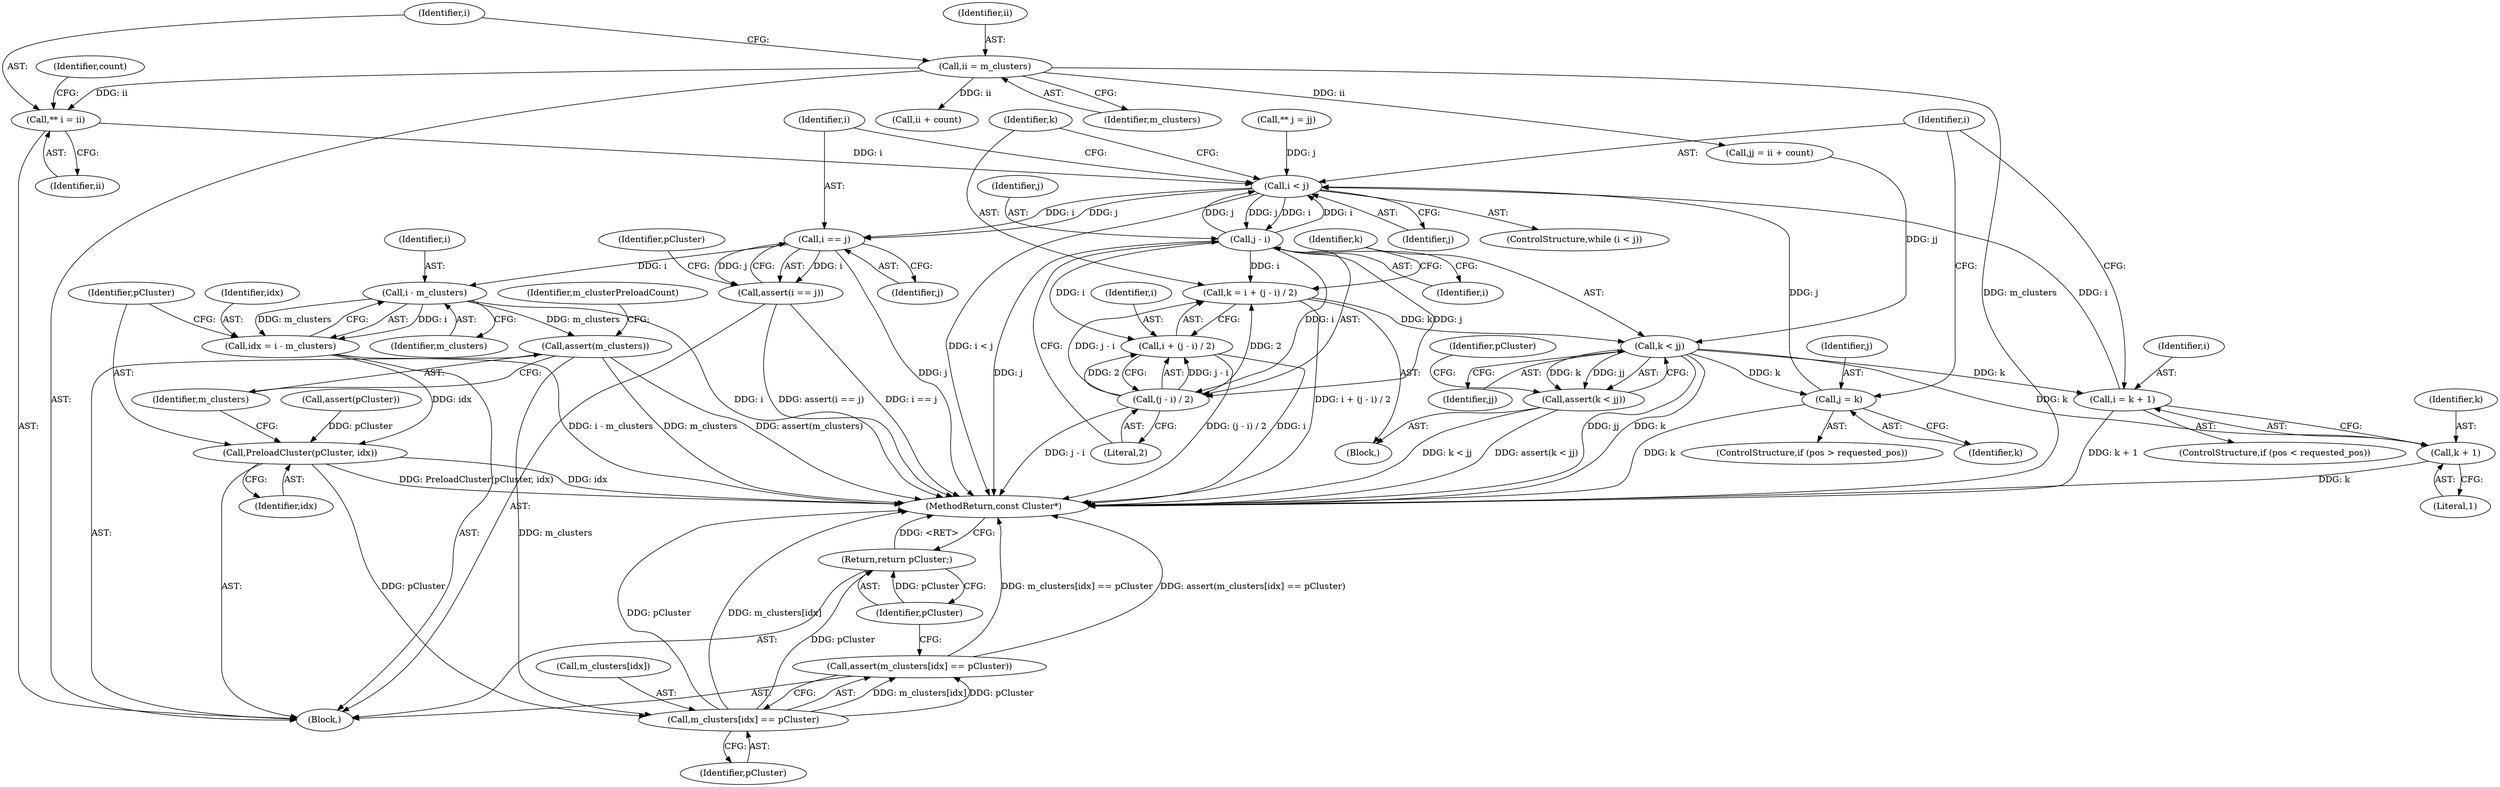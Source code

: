 digraph "1_Android_04839626ed859623901ebd3a5fd483982186b59d_42@pointer" {
"1000113" [label="(Call,** i = ii)"];
"1000109" [label="(Call,ii = m_clusters)"];
"1000132" [label="(Call,i < j)"];
"1000141" [label="(Call,j - i)"];
"1000136" [label="(Call,k = i + (j - i) / 2)"];
"1000146" [label="(Call,k < jj)"];
"1000145" [label="(Call,assert(k < jj))"];
"1000167" [label="(Call,i = k + 1)"];
"1000169" [label="(Call,k + 1)"];
"1000177" [label="(Call,j = k)"];
"1000138" [label="(Call,i + (j - i) / 2)"];
"1000140" [label="(Call,(j - i) / 2)"];
"1000184" [label="(Call,i == j)"];
"1000183" [label="(Call,assert(i == j))"];
"1000199" [label="(Call,i - m_clusters)"];
"1000197" [label="(Call,idx = i - m_clusters)"];
"1000202" [label="(Call,PreloadCluster(pCluster, idx))"];
"1000212" [label="(Call,m_clusters[idx] == pCluster)"];
"1000211" [label="(Call,assert(m_clusters[idx] == pCluster))"];
"1000217" [label="(Return,return pCluster;)"];
"1000205" [label="(Call,assert(m_clusters))"];
"1000136" [label="(Call,k = i + (j - i) / 2)"];
"1000147" [label="(Identifier,k)"];
"1000109" [label="(Call,ii = m_clusters)"];
"1000183" [label="(Call,assert(i == j))"];
"1000203" [label="(Identifier,pCluster)"];
"1000169" [label="(Call,k + 1)"];
"1000186" [label="(Identifier,j)"];
"1000142" [label="(Identifier,j)"];
"1000197" [label="(Call,idx = i - m_clusters)"];
"1000218" [label="(Identifier,pCluster)"];
"1000173" [label="(ControlStructure,if (pos > requested_pos))"];
"1000167" [label="(Call,i = k + 1)"];
"1000178" [label="(Identifier,j)"];
"1000205" [label="(Call,assert(m_clusters))"];
"1000206" [label="(Identifier,m_clusters)"];
"1000216" [label="(Identifier,pCluster)"];
"1000145" [label="(Call,assert(k < jj))"];
"1000219" [label="(MethodReturn,const Cluster*)"];
"1000134" [label="(Identifier,j)"];
"1000202" [label="(Call,PreloadCluster(pCluster, idx))"];
"1000137" [label="(Identifier,k)"];
"1000111" [label="(Identifier,m_clusters)"];
"1000133" [label="(Identifier,i)"];
"1000138" [label="(Call,i + (j - i) / 2)"];
"1000148" [label="(Identifier,jj)"];
"1000204" [label="(Identifier,idx)"];
"1000213" [label="(Call,m_clusters[idx])"];
"1000143" [label="(Identifier,i)"];
"1000185" [label="(Identifier,i)"];
"1000131" [label="(ControlStructure,while (i < j))"];
"1000194" [label="(Call,assert(pCluster))"];
"1000132" [label="(Call,i < j)"];
"1000102" [label="(Block,)"];
"1000198" [label="(Identifier,idx)"];
"1000184" [label="(Call,i == j)"];
"1000201" [label="(Identifier,m_clusters)"];
"1000200" [label="(Identifier,i)"];
"1000144" [label="(Literal,2)"];
"1000135" [label="(Block,)"];
"1000150" [label="(Identifier,pCluster)"];
"1000179" [label="(Identifier,k)"];
"1000139" [label="(Identifier,i)"];
"1000146" [label="(Call,k < jj)"];
"1000163" [label="(ControlStructure,if (pos < requested_pos))"];
"1000199" [label="(Call,i - m_clusters)"];
"1000170" [label="(Identifier,k)"];
"1000212" [label="(Call,m_clusters[idx] == pCluster)"];
"1000124" [label="(Call,ii + count)"];
"1000177" [label="(Call,j = k)"];
"1000110" [label="(Identifier,ii)"];
"1000113" [label="(Call,** i = ii)"];
"1000128" [label="(Call,** j = jj)"];
"1000217" [label="(Return,return pCluster;)"];
"1000115" [label="(Identifier,ii)"];
"1000168" [label="(Identifier,i)"];
"1000188" [label="(Identifier,pCluster)"];
"1000211" [label="(Call,assert(m_clusters[idx] == pCluster))"];
"1000122" [label="(Call,jj = ii + count)"];
"1000140" [label="(Call,(j - i) / 2)"];
"1000209" [label="(Identifier,m_clusterPreloadCount)"];
"1000141" [label="(Call,j - i)"];
"1000171" [label="(Literal,1)"];
"1000114" [label="(Identifier,i)"];
"1000118" [label="(Identifier,count)"];
"1000113" -> "1000102"  [label="AST: "];
"1000113" -> "1000115"  [label="CFG: "];
"1000114" -> "1000113"  [label="AST: "];
"1000115" -> "1000113"  [label="AST: "];
"1000118" -> "1000113"  [label="CFG: "];
"1000109" -> "1000113"  [label="DDG: ii"];
"1000113" -> "1000132"  [label="DDG: i"];
"1000109" -> "1000102"  [label="AST: "];
"1000109" -> "1000111"  [label="CFG: "];
"1000110" -> "1000109"  [label="AST: "];
"1000111" -> "1000109"  [label="AST: "];
"1000114" -> "1000109"  [label="CFG: "];
"1000109" -> "1000219"  [label="DDG: m_clusters"];
"1000109" -> "1000122"  [label="DDG: ii"];
"1000109" -> "1000124"  [label="DDG: ii"];
"1000132" -> "1000131"  [label="AST: "];
"1000132" -> "1000134"  [label="CFG: "];
"1000133" -> "1000132"  [label="AST: "];
"1000134" -> "1000132"  [label="AST: "];
"1000137" -> "1000132"  [label="CFG: "];
"1000185" -> "1000132"  [label="CFG: "];
"1000132" -> "1000219"  [label="DDG: i < j"];
"1000167" -> "1000132"  [label="DDG: i"];
"1000141" -> "1000132"  [label="DDG: i"];
"1000141" -> "1000132"  [label="DDG: j"];
"1000177" -> "1000132"  [label="DDG: j"];
"1000128" -> "1000132"  [label="DDG: j"];
"1000132" -> "1000141"  [label="DDG: j"];
"1000132" -> "1000141"  [label="DDG: i"];
"1000132" -> "1000184"  [label="DDG: i"];
"1000132" -> "1000184"  [label="DDG: j"];
"1000141" -> "1000140"  [label="AST: "];
"1000141" -> "1000143"  [label="CFG: "];
"1000142" -> "1000141"  [label="AST: "];
"1000143" -> "1000141"  [label="AST: "];
"1000144" -> "1000141"  [label="CFG: "];
"1000141" -> "1000219"  [label="DDG: j"];
"1000141" -> "1000136"  [label="DDG: i"];
"1000141" -> "1000138"  [label="DDG: i"];
"1000141" -> "1000140"  [label="DDG: j"];
"1000141" -> "1000140"  [label="DDG: i"];
"1000136" -> "1000135"  [label="AST: "];
"1000136" -> "1000138"  [label="CFG: "];
"1000137" -> "1000136"  [label="AST: "];
"1000138" -> "1000136"  [label="AST: "];
"1000147" -> "1000136"  [label="CFG: "];
"1000136" -> "1000219"  [label="DDG: i + (j - i) / 2"];
"1000140" -> "1000136"  [label="DDG: j - i"];
"1000140" -> "1000136"  [label="DDG: 2"];
"1000136" -> "1000146"  [label="DDG: k"];
"1000146" -> "1000145"  [label="AST: "];
"1000146" -> "1000148"  [label="CFG: "];
"1000147" -> "1000146"  [label="AST: "];
"1000148" -> "1000146"  [label="AST: "];
"1000145" -> "1000146"  [label="CFG: "];
"1000146" -> "1000219"  [label="DDG: jj"];
"1000146" -> "1000219"  [label="DDG: k"];
"1000146" -> "1000145"  [label="DDG: k"];
"1000146" -> "1000145"  [label="DDG: jj"];
"1000122" -> "1000146"  [label="DDG: jj"];
"1000146" -> "1000167"  [label="DDG: k"];
"1000146" -> "1000169"  [label="DDG: k"];
"1000146" -> "1000177"  [label="DDG: k"];
"1000145" -> "1000135"  [label="AST: "];
"1000150" -> "1000145"  [label="CFG: "];
"1000145" -> "1000219"  [label="DDG: k < jj"];
"1000145" -> "1000219"  [label="DDG: assert(k < jj)"];
"1000167" -> "1000163"  [label="AST: "];
"1000167" -> "1000169"  [label="CFG: "];
"1000168" -> "1000167"  [label="AST: "];
"1000169" -> "1000167"  [label="AST: "];
"1000133" -> "1000167"  [label="CFG: "];
"1000167" -> "1000219"  [label="DDG: k + 1"];
"1000169" -> "1000171"  [label="CFG: "];
"1000170" -> "1000169"  [label="AST: "];
"1000171" -> "1000169"  [label="AST: "];
"1000169" -> "1000219"  [label="DDG: k"];
"1000177" -> "1000173"  [label="AST: "];
"1000177" -> "1000179"  [label="CFG: "];
"1000178" -> "1000177"  [label="AST: "];
"1000179" -> "1000177"  [label="AST: "];
"1000133" -> "1000177"  [label="CFG: "];
"1000177" -> "1000219"  [label="DDG: k"];
"1000138" -> "1000140"  [label="CFG: "];
"1000139" -> "1000138"  [label="AST: "];
"1000140" -> "1000138"  [label="AST: "];
"1000138" -> "1000219"  [label="DDG: i"];
"1000138" -> "1000219"  [label="DDG: (j - i) / 2"];
"1000140" -> "1000138"  [label="DDG: j - i"];
"1000140" -> "1000138"  [label="DDG: 2"];
"1000140" -> "1000144"  [label="CFG: "];
"1000144" -> "1000140"  [label="AST: "];
"1000140" -> "1000219"  [label="DDG: j - i"];
"1000184" -> "1000183"  [label="AST: "];
"1000184" -> "1000186"  [label="CFG: "];
"1000185" -> "1000184"  [label="AST: "];
"1000186" -> "1000184"  [label="AST: "];
"1000183" -> "1000184"  [label="CFG: "];
"1000184" -> "1000219"  [label="DDG: j"];
"1000184" -> "1000183"  [label="DDG: i"];
"1000184" -> "1000183"  [label="DDG: j"];
"1000184" -> "1000199"  [label="DDG: i"];
"1000183" -> "1000102"  [label="AST: "];
"1000188" -> "1000183"  [label="CFG: "];
"1000183" -> "1000219"  [label="DDG: i == j"];
"1000183" -> "1000219"  [label="DDG: assert(i == j)"];
"1000199" -> "1000197"  [label="AST: "];
"1000199" -> "1000201"  [label="CFG: "];
"1000200" -> "1000199"  [label="AST: "];
"1000201" -> "1000199"  [label="AST: "];
"1000197" -> "1000199"  [label="CFG: "];
"1000199" -> "1000219"  [label="DDG: i"];
"1000199" -> "1000197"  [label="DDG: i"];
"1000199" -> "1000197"  [label="DDG: m_clusters"];
"1000199" -> "1000205"  [label="DDG: m_clusters"];
"1000197" -> "1000102"  [label="AST: "];
"1000198" -> "1000197"  [label="AST: "];
"1000203" -> "1000197"  [label="CFG: "];
"1000197" -> "1000219"  [label="DDG: i - m_clusters"];
"1000197" -> "1000202"  [label="DDG: idx"];
"1000202" -> "1000102"  [label="AST: "];
"1000202" -> "1000204"  [label="CFG: "];
"1000203" -> "1000202"  [label="AST: "];
"1000204" -> "1000202"  [label="AST: "];
"1000206" -> "1000202"  [label="CFG: "];
"1000202" -> "1000219"  [label="DDG: PreloadCluster(pCluster, idx)"];
"1000202" -> "1000219"  [label="DDG: idx"];
"1000194" -> "1000202"  [label="DDG: pCluster"];
"1000202" -> "1000212"  [label="DDG: pCluster"];
"1000212" -> "1000211"  [label="AST: "];
"1000212" -> "1000216"  [label="CFG: "];
"1000213" -> "1000212"  [label="AST: "];
"1000216" -> "1000212"  [label="AST: "];
"1000211" -> "1000212"  [label="CFG: "];
"1000212" -> "1000219"  [label="DDG: pCluster"];
"1000212" -> "1000219"  [label="DDG: m_clusters[idx]"];
"1000212" -> "1000211"  [label="DDG: m_clusters[idx]"];
"1000212" -> "1000211"  [label="DDG: pCluster"];
"1000205" -> "1000212"  [label="DDG: m_clusters"];
"1000212" -> "1000217"  [label="DDG: pCluster"];
"1000211" -> "1000102"  [label="AST: "];
"1000218" -> "1000211"  [label="CFG: "];
"1000211" -> "1000219"  [label="DDG: m_clusters[idx] == pCluster"];
"1000211" -> "1000219"  [label="DDG: assert(m_clusters[idx] == pCluster)"];
"1000217" -> "1000102"  [label="AST: "];
"1000217" -> "1000218"  [label="CFG: "];
"1000218" -> "1000217"  [label="AST: "];
"1000219" -> "1000217"  [label="CFG: "];
"1000217" -> "1000219"  [label="DDG: <RET>"];
"1000218" -> "1000217"  [label="DDG: pCluster"];
"1000205" -> "1000102"  [label="AST: "];
"1000205" -> "1000206"  [label="CFG: "];
"1000206" -> "1000205"  [label="AST: "];
"1000209" -> "1000205"  [label="CFG: "];
"1000205" -> "1000219"  [label="DDG: m_clusters"];
"1000205" -> "1000219"  [label="DDG: assert(m_clusters)"];
}
